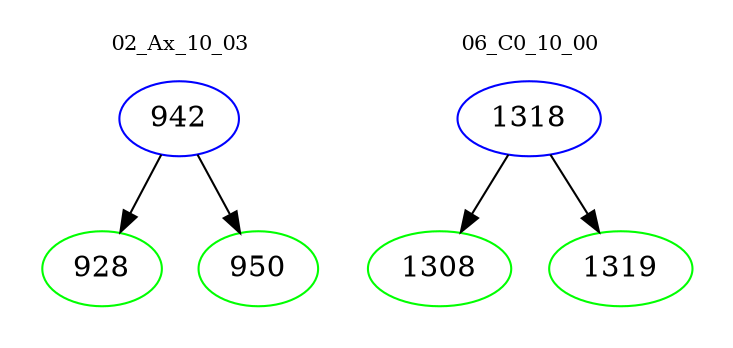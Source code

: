 digraph{
subgraph cluster_0 {
color = white
label = "02_Ax_10_03";
fontsize=10;
T0_942 [label="942", color="blue"]
T0_942 -> T0_928 [color="black"]
T0_928 [label="928", color="green"]
T0_942 -> T0_950 [color="black"]
T0_950 [label="950", color="green"]
}
subgraph cluster_1 {
color = white
label = "06_C0_10_00";
fontsize=10;
T1_1318 [label="1318", color="blue"]
T1_1318 -> T1_1308 [color="black"]
T1_1308 [label="1308", color="green"]
T1_1318 -> T1_1319 [color="black"]
T1_1319 [label="1319", color="green"]
}
}
